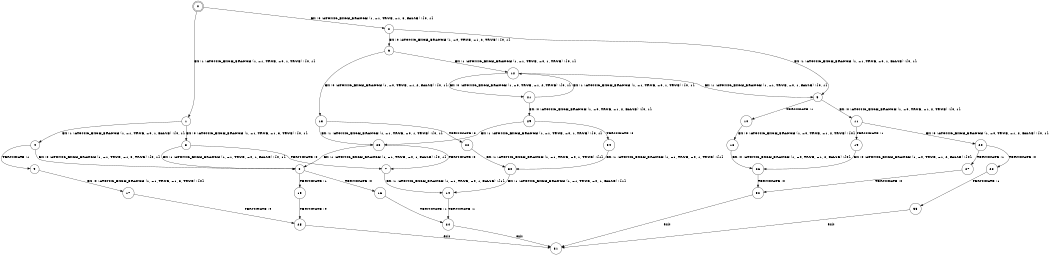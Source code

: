 digraph BCG {
size = "7, 10.5";
center = TRUE;
node [shape = circle];
0 [peripheries = 2];
0 -> 1 [label = "EX !1 !ATOMIC_EXCH_BRANCH (1, +1, TRUE, +0, 1, TRUE) !{0, 1}"];
0 -> 2 [label = "EX !0 !ATOMIC_EXCH_BRANCH (1, +1, TRUE, +1, 3, FALSE) !{0, 1}"];
1 -> 3 [label = "EX !0 !ATOMIC_EXCH_BRANCH (1, +1, TRUE, +1, 3, TRUE) !{0, 1}"];
1 -> 4 [label = "EX !1 !ATOMIC_EXCH_BRANCH (1, +1, TRUE, +0, 1, FALSE) !{0, 1}"];
2 -> 5 [label = "EX !1 !ATOMIC_EXCH_BRANCH (1, +1, TRUE, +0, 1, FALSE) !{0, 1}"];
2 -> 6 [label = "EX !0 !ATOMIC_EXCH_BRANCH (1, +0, TRUE, +1, 2, TRUE) !{0, 1}"];
3 -> 7 [label = "TERMINATE !0"];
3 -> 8 [label = "EX !1 !ATOMIC_EXCH_BRANCH (1, +1, TRUE, +0, 1, FALSE) !{0, 1}"];
4 -> 9 [label = "TERMINATE !1"];
4 -> 8 [label = "EX !0 !ATOMIC_EXCH_BRANCH (1, +1, TRUE, +1, 3, TRUE) !{0, 1}"];
5 -> 10 [label = "TERMINATE !1"];
5 -> 11 [label = "EX !0 !ATOMIC_EXCH_BRANCH (1, +0, TRUE, +1, 2, TRUE) !{0, 1}"];
6 -> 12 [label = "EX !1 !ATOMIC_EXCH_BRANCH (1, +1, TRUE, +0, 1, TRUE) !{0, 1}"];
6 -> 13 [label = "EX !0 !ATOMIC_EXCH_BRANCH (1, +0, TRUE, +1, 2, FALSE) !{0, 1}"];
7 -> 14 [label = "EX !1 !ATOMIC_EXCH_BRANCH (1, +1, TRUE, +0, 1, FALSE) !{1}"];
8 -> 15 [label = "TERMINATE !1"];
8 -> 16 [label = "TERMINATE !0"];
9 -> 17 [label = "EX !0 !ATOMIC_EXCH_BRANCH (1, +1, TRUE, +1, 3, TRUE) !{0}"];
10 -> 18 [label = "EX !0 !ATOMIC_EXCH_BRANCH (1, +0, TRUE, +1, 2, TRUE) !{0}"];
11 -> 19 [label = "TERMINATE !1"];
11 -> 20 [label = "EX !0 !ATOMIC_EXCH_BRANCH (1, +0, TRUE, +1, 2, FALSE) !{0, 1}"];
12 -> 5 [label = "EX !1 !ATOMIC_EXCH_BRANCH (1, +1, TRUE, +0, 1, FALSE) !{0, 1}"];
12 -> 21 [label = "EX !0 !ATOMIC_EXCH_BRANCH (1, +0, TRUE, +1, 2, TRUE) !{0, 1}"];
13 -> 22 [label = "TERMINATE !0"];
13 -> 23 [label = "EX !1 !ATOMIC_EXCH_BRANCH (1, +1, TRUE, +0, 1, TRUE) !{0, 1}"];
14 -> 24 [label = "TERMINATE !1"];
15 -> 25 [label = "TERMINATE !0"];
16 -> 24 [label = "TERMINATE !1"];
17 -> 25 [label = "TERMINATE !0"];
18 -> 26 [label = "EX !0 !ATOMIC_EXCH_BRANCH (1, +0, TRUE, +1, 2, FALSE) !{0}"];
19 -> 26 [label = "EX !0 !ATOMIC_EXCH_BRANCH (1, +0, TRUE, +1, 2, FALSE) !{0}"];
20 -> 27 [label = "TERMINATE !1"];
20 -> 28 [label = "TERMINATE !0"];
21 -> 12 [label = "EX !1 !ATOMIC_EXCH_BRANCH (1, +1, TRUE, +0, 1, TRUE) !{0, 1}"];
21 -> 29 [label = "EX !0 !ATOMIC_EXCH_BRANCH (1, +0, TRUE, +1, 2, FALSE) !{0, 1}"];
22 -> 30 [label = "EX !1 !ATOMIC_EXCH_BRANCH (1, +1, TRUE, +0, 1, TRUE) !{1}"];
23 -> 7 [label = "TERMINATE !0"];
23 -> 8 [label = "EX !1 !ATOMIC_EXCH_BRANCH (1, +1, TRUE, +0, 1, FALSE) !{0, 1}"];
24 -> 31 [label = "exit"];
25 -> 31 [label = "exit"];
26 -> 32 [label = "TERMINATE !0"];
27 -> 32 [label = "TERMINATE !0"];
28 -> 33 [label = "TERMINATE !1"];
29 -> 34 [label = "TERMINATE !0"];
29 -> 23 [label = "EX !1 !ATOMIC_EXCH_BRANCH (1, +1, TRUE, +0, 1, TRUE) !{0, 1}"];
30 -> 14 [label = "EX !1 !ATOMIC_EXCH_BRANCH (1, +1, TRUE, +0, 1, FALSE) !{1}"];
32 -> 31 [label = "exit"];
33 -> 31 [label = "exit"];
34 -> 30 [label = "EX !1 !ATOMIC_EXCH_BRANCH (1, +1, TRUE, +0, 1, TRUE) !{1}"];
}

